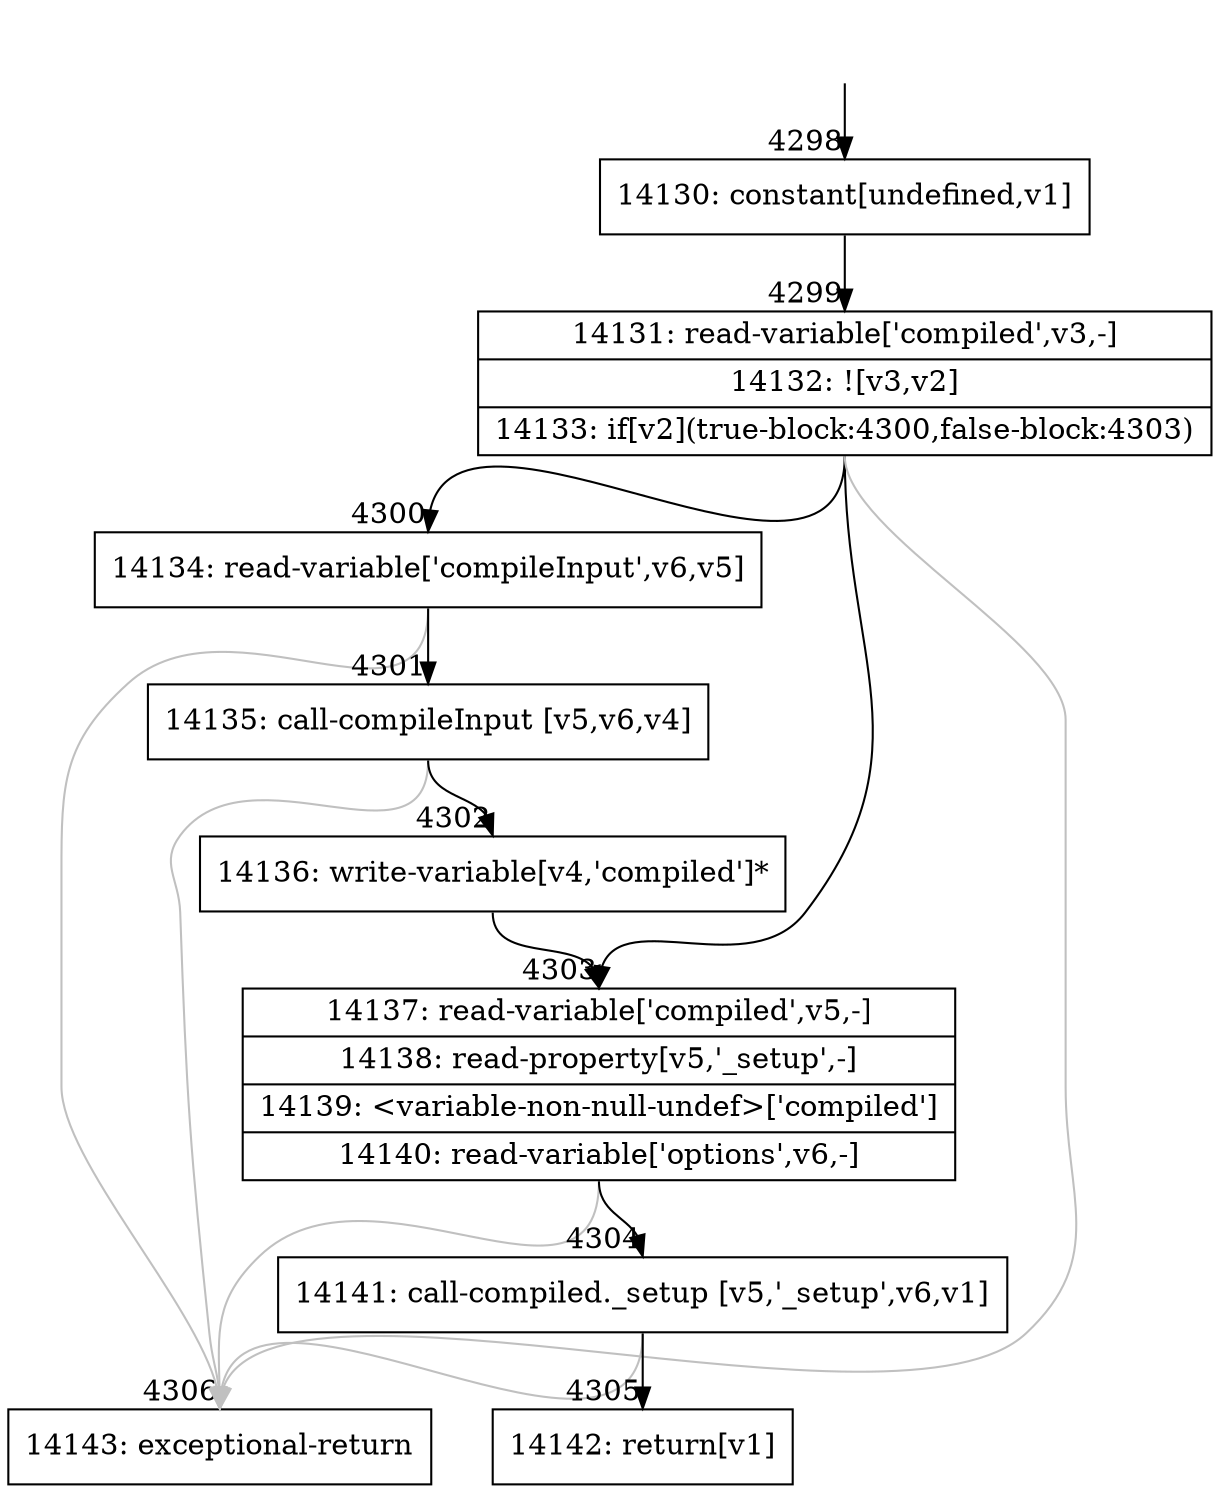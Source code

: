 digraph {
rankdir="TD"
BB_entry179[shape=none,label=""];
BB_entry179 -> BB4298 [tailport=s, headport=n, headlabel="    4298"]
BB4298 [shape=record label="{14130: constant[undefined,v1]}" ] 
BB4298 -> BB4299 [tailport=s, headport=n, headlabel="      4299"]
BB4299 [shape=record label="{14131: read-variable['compiled',v3,-]|14132: ![v3,v2]|14133: if[v2](true-block:4300,false-block:4303)}" ] 
BB4299 -> BB4300 [tailport=s, headport=n, headlabel="      4300"]
BB4299 -> BB4303 [tailport=s, headport=n, headlabel="      4303"]
BB4299 -> BB4306 [tailport=s, headport=n, color=gray, headlabel="      4306"]
BB4300 [shape=record label="{14134: read-variable['compileInput',v6,v5]}" ] 
BB4300 -> BB4301 [tailport=s, headport=n, headlabel="      4301"]
BB4300 -> BB4306 [tailport=s, headport=n, color=gray]
BB4301 [shape=record label="{14135: call-compileInput [v5,v6,v4]}" ] 
BB4301 -> BB4302 [tailport=s, headport=n, headlabel="      4302"]
BB4301 -> BB4306 [tailport=s, headport=n, color=gray]
BB4302 [shape=record label="{14136: write-variable[v4,'compiled']*}" ] 
BB4302 -> BB4303 [tailport=s, headport=n]
BB4303 [shape=record label="{14137: read-variable['compiled',v5,-]|14138: read-property[v5,'_setup',-]|14139: \<variable-non-null-undef\>['compiled']|14140: read-variable['options',v6,-]}" ] 
BB4303 -> BB4304 [tailport=s, headport=n, headlabel="      4304"]
BB4303 -> BB4306 [tailport=s, headport=n, color=gray]
BB4304 [shape=record label="{14141: call-compiled._setup [v5,'_setup',v6,v1]}" ] 
BB4304 -> BB4305 [tailport=s, headport=n, headlabel="      4305"]
BB4304 -> BB4306 [tailport=s, headport=n, color=gray]
BB4305 [shape=record label="{14142: return[v1]}" ] 
BB4306 [shape=record label="{14143: exceptional-return}" ] 
//#$~ 2413
}
